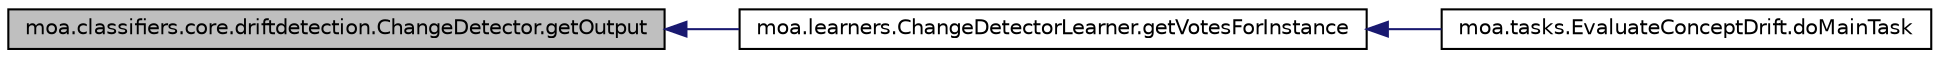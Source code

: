 digraph G
{
  edge [fontname="Helvetica",fontsize="10",labelfontname="Helvetica",labelfontsize="10"];
  node [fontname="Helvetica",fontsize="10",shape=record];
  rankdir=LR;
  Node1 [label="moa.classifiers.core.driftdetection.ChangeDetector.getOutput",height=0.2,width=0.4,color="black", fillcolor="grey75", style="filled" fontcolor="black"];
  Node1 -> Node2 [dir=back,color="midnightblue",fontsize="10",style="solid",fontname="Helvetica"];
  Node2 [label="moa.learners.ChangeDetectorLearner.getVotesForInstance",height=0.2,width=0.4,color="black", fillcolor="white", style="filled",URL="$classmoa_1_1learners_1_1ChangeDetectorLearner.html#a17a95d6800df2cca2a6e654b8643be7f",tooltip="Predicts the class memberships for a given instance."];
  Node2 -> Node3 [dir=back,color="midnightblue",fontsize="10",style="solid",fontname="Helvetica"];
  Node3 [label="moa.tasks.EvaluateConceptDrift.doMainTask",height=0.2,width=0.4,color="black", fillcolor="white", style="filled",URL="$classmoa_1_1tasks_1_1EvaluateConceptDrift.html#a83715b3b435b89c3aff5d7e948cc2274",tooltip="This method performs this task."];
}
